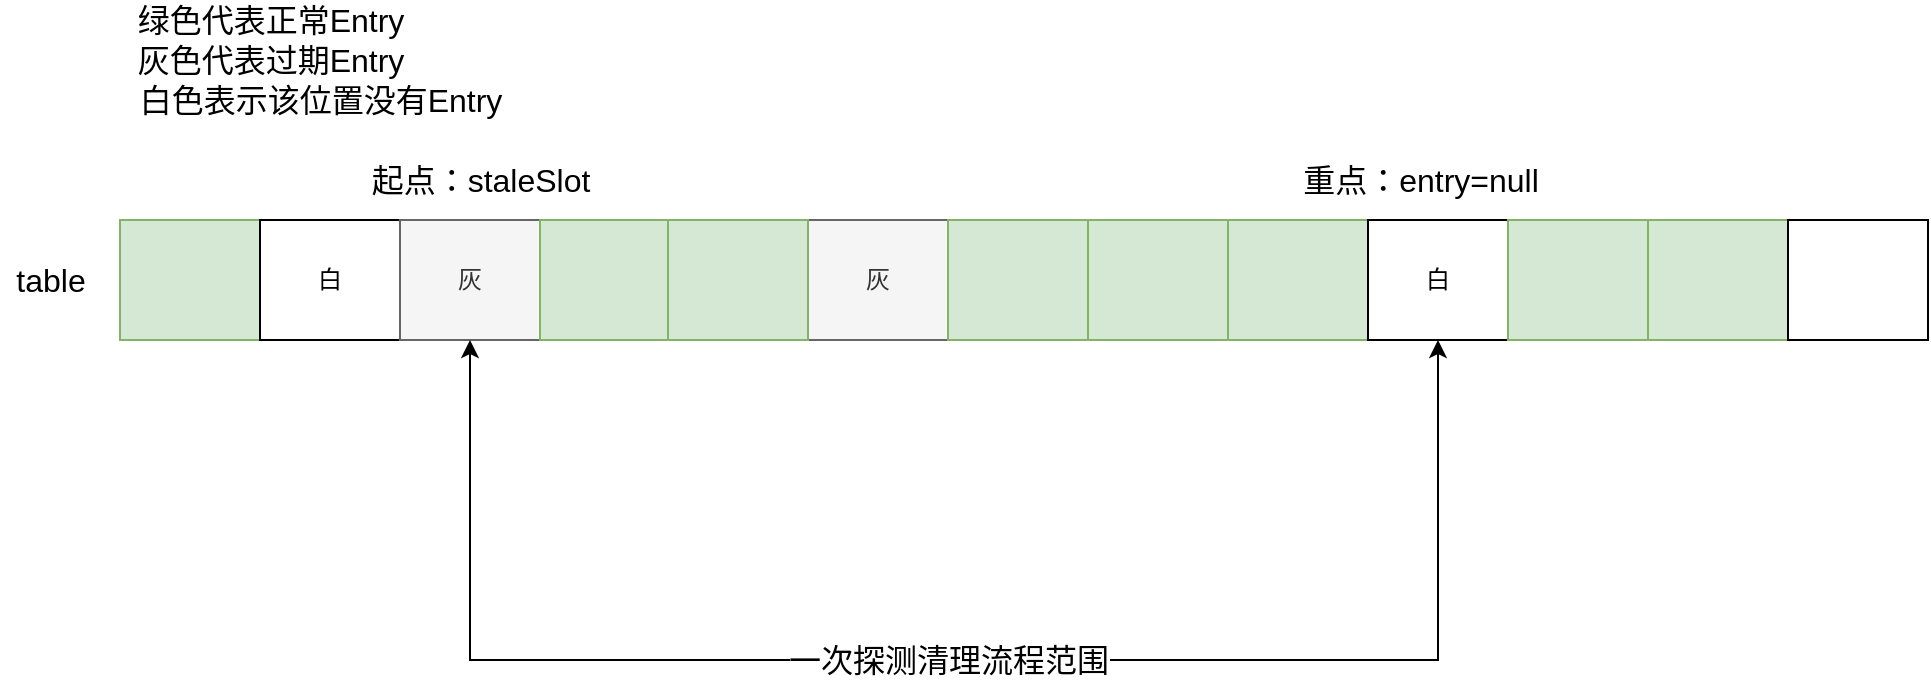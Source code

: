 <mxfile version="14.2.3" type="github">
  <diagram id="zd9JRvBI8FFPPl2JKIQh" name="第 1 页">
    <mxGraphModel dx="1298" dy="520" grid="1" gridSize="10" guides="1" tooltips="1" connect="1" arrows="1" fold="1" page="1" pageScale="1" pageWidth="827" pageHeight="1169" math="0" shadow="0">
      <root>
        <mxCell id="0" />
        <mxCell id="1" parent="0" />
        <mxCell id="XcQ16Qv8mTlHXhTi4DVz-1" value="" style="rounded=0;whiteSpace=wrap;html=1;" vertex="1" parent="1">
          <mxGeometry x="70" y="200" width="900" height="60" as="geometry" />
        </mxCell>
        <mxCell id="XcQ16Qv8mTlHXhTi4DVz-2" value="" style="rounded=0;whiteSpace=wrap;html=1;fillColor=#d5e8d4;strokeColor=#82b366;" vertex="1" parent="1">
          <mxGeometry x="70" y="200" width="70" height="60" as="geometry" />
        </mxCell>
        <mxCell id="XcQ16Qv8mTlHXhTi4DVz-3" value="白" style="rounded=0;whiteSpace=wrap;html=1;" vertex="1" parent="1">
          <mxGeometry x="140" y="200" width="70" height="60" as="geometry" />
        </mxCell>
        <mxCell id="XcQ16Qv8mTlHXhTi4DVz-4" value="灰" style="rounded=0;whiteSpace=wrap;html=1;fillColor=#f5f5f5;strokeColor=#666666;fontColor=#333333;" vertex="1" parent="1">
          <mxGeometry x="210" y="200" width="70" height="60" as="geometry" />
        </mxCell>
        <mxCell id="XcQ16Qv8mTlHXhTi4DVz-5" value="" style="rounded=0;whiteSpace=wrap;html=1;fillColor=#d5e8d4;strokeColor=#82b366;" vertex="1" parent="1">
          <mxGeometry x="624" y="200" width="70" height="60" as="geometry" />
        </mxCell>
        <mxCell id="XcQ16Qv8mTlHXhTi4DVz-6" value="灰" style="rounded=0;whiteSpace=wrap;html=1;fillColor=#f5f5f5;strokeColor=#666666;fontColor=#333333;" vertex="1" parent="1">
          <mxGeometry x="414" y="200" width="70" height="60" as="geometry" />
        </mxCell>
        <mxCell id="XcQ16Qv8mTlHXhTi4DVz-7" value="" style="rounded=0;whiteSpace=wrap;html=1;fillColor=#d5e8d4;strokeColor=#82b366;" vertex="1" parent="1">
          <mxGeometry x="280" y="200" width="70" height="60" as="geometry" />
        </mxCell>
        <mxCell id="XcQ16Qv8mTlHXhTi4DVz-8" value="" style="rounded=0;whiteSpace=wrap;html=1;fillColor=#d5e8d4;strokeColor=#82b366;" vertex="1" parent="1">
          <mxGeometry x="554" y="200" width="70" height="60" as="geometry" />
        </mxCell>
        <mxCell id="XcQ16Qv8mTlHXhTi4DVz-9" value="" style="rounded=0;whiteSpace=wrap;html=1;fillColor=#d5e8d4;strokeColor=#82b366;" vertex="1" parent="1">
          <mxGeometry x="344" y="200" width="70" height="60" as="geometry" />
        </mxCell>
        <mxCell id="XcQ16Qv8mTlHXhTi4DVz-10" value="" style="rounded=0;whiteSpace=wrap;html=1;fillColor=#d5e8d4;strokeColor=#82b366;" vertex="1" parent="1">
          <mxGeometry x="484" y="200" width="70" height="60" as="geometry" />
        </mxCell>
        <mxCell id="XcQ16Qv8mTlHXhTi4DVz-12" value="白" style="rounded=0;whiteSpace=wrap;html=1;" vertex="1" parent="1">
          <mxGeometry x="694" y="200" width="70" height="60" as="geometry" />
        </mxCell>
        <mxCell id="XcQ16Qv8mTlHXhTi4DVz-13" value="" style="rounded=0;whiteSpace=wrap;html=1;fillColor=#d5e8d4;strokeColor=#82b366;" vertex="1" parent="1">
          <mxGeometry x="764" y="200" width="70" height="60" as="geometry" />
        </mxCell>
        <mxCell id="XcQ16Qv8mTlHXhTi4DVz-14" value="" style="rounded=0;whiteSpace=wrap;html=1;fillColor=#d5e8d4;strokeColor=#82b366;" vertex="1" parent="1">
          <mxGeometry x="834" y="200" width="70" height="60" as="geometry" />
        </mxCell>
        <mxCell id="XcQ16Qv8mTlHXhTi4DVz-15" value="" style="rounded=0;whiteSpace=wrap;html=1;" vertex="1" parent="1">
          <mxGeometry x="904" y="200" width="70" height="60" as="geometry" />
        </mxCell>
        <mxCell id="XcQ16Qv8mTlHXhTi4DVz-16" value="绿色代表正常Entry" style="text;html=1;align=center;verticalAlign=middle;resizable=0;points=[];autosize=1;fontSize=16;" vertex="1" parent="1">
          <mxGeometry x="70" y="90" width="150" height="20" as="geometry" />
        </mxCell>
        <mxCell id="XcQ16Qv8mTlHXhTi4DVz-17" value="灰色代表过期Entry" style="text;html=1;align=center;verticalAlign=middle;resizable=0;points=[];autosize=1;fontSize=16;" vertex="1" parent="1">
          <mxGeometry x="70" y="110" width="150" height="20" as="geometry" />
        </mxCell>
        <mxCell id="XcQ16Qv8mTlHXhTi4DVz-18" value="白色表示该位置没有Entry" style="text;html=1;align=center;verticalAlign=middle;resizable=0;points=[];autosize=1;fontSize=16;" vertex="1" parent="1">
          <mxGeometry x="70" y="130" width="200" height="20" as="geometry" />
        </mxCell>
        <mxCell id="XcQ16Qv8mTlHXhTi4DVz-21" style="edgeStyle=orthogonalEdgeStyle;rounded=0;orthogonalLoop=1;jettySize=auto;html=1;fontSize=16;entryX=0.5;entryY=1;entryDx=0;entryDy=0;endArrow=classic;endFill=1;startArrow=classic;startFill=1;exitX=0.5;exitY=1;exitDx=0;exitDy=0;" edge="1" parent="1" source="XcQ16Qv8mTlHXhTi4DVz-12" target="XcQ16Qv8mTlHXhTi4DVz-4">
          <mxGeometry relative="1" as="geometry">
            <mxPoint x="220" y="420" as="targetPoint" />
            <mxPoint x="729" y="270" as="sourcePoint" />
            <Array as="points">
              <mxPoint x="729" y="420" />
              <mxPoint x="245" y="420" />
            </Array>
          </mxGeometry>
        </mxCell>
        <mxCell id="XcQ16Qv8mTlHXhTi4DVz-22" value="一次探测清理流程范围" style="edgeLabel;html=1;align=center;verticalAlign=middle;resizable=0;points=[];fontSize=16;" vertex="1" connectable="0" parent="XcQ16Qv8mTlHXhTi4DVz-21">
          <mxGeometry x="0.052" y="4" relative="1" as="geometry">
            <mxPoint x="18" y="-4" as="offset" />
          </mxGeometry>
        </mxCell>
        <mxCell id="XcQ16Qv8mTlHXhTi4DVz-23" value="起点：staleSlot" style="text;html=1;align=center;verticalAlign=middle;resizable=0;points=[];autosize=1;fontSize=16;" vertex="1" parent="1">
          <mxGeometry x="190" y="170" width="120" height="20" as="geometry" />
        </mxCell>
        <mxCell id="XcQ16Qv8mTlHXhTi4DVz-24" value="重点：entry=null" style="text;html=1;align=center;verticalAlign=middle;resizable=0;points=[];autosize=1;fontSize=16;" vertex="1" parent="1">
          <mxGeometry x="655" y="170" width="130" height="20" as="geometry" />
        </mxCell>
        <mxCell id="XcQ16Qv8mTlHXhTi4DVz-25" value="table" style="text;html=1;align=center;verticalAlign=middle;resizable=0;points=[];autosize=1;fontSize=16;" vertex="1" parent="1">
          <mxGeometry x="10" y="220" width="50" height="20" as="geometry" />
        </mxCell>
      </root>
    </mxGraphModel>
  </diagram>
</mxfile>
